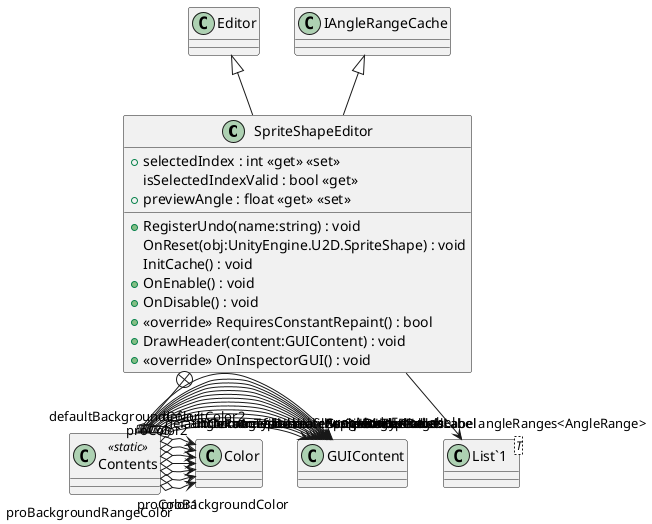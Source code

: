 @startuml
class SpriteShapeEditor {
    + selectedIndex : int <<get>> <<set>>
    isSelectedIndexValid : bool <<get>>
    + previewAngle : float <<get>> <<set>>
    + RegisterUndo(name:string) : void
    OnReset(obj:UnityEngine.U2D.SpriteShape) : void
    InitCache() : void
    + OnEnable() : void
    + OnDisable() : void
    + <<override>> RequiresConstantRepaint() : bool
    + DrawHeader(content:GUIContent) : void
    + <<override>> OnInspectorGUI() : void
}
class Contents <<static>> {
}
class "List`1"<T> {
}
Editor <|-- SpriteShapeEditor
IAngleRangeCache <|-- SpriteShapeEditor
SpriteShapeEditor --> "angleRanges<AngleRange>" "List`1"
SpriteShapeEditor +-- Contents
Contents o-> "fillTextureLabel" GUIContent
Contents o-> "fillScaleLabel" GUIContent
Contents o-> "useSpriteBorderLabel" GUIContent
Contents o-> "cornerTypeLabel" GUIContent
Contents o-> "controlPointsLabel" GUIContent
Contents o-> "fillLabel" GUIContent
Contents o-> "cornerLabel" GUIContent
Contents o-> "cornerListLabel" GUIContent
Contents o-> "cornerSpriteTypeLabel" GUIContent
Contents o-> "angleRangesLabel" GUIContent
Contents o-> "spritesLabel" GUIContent
Contents o-> "angleRangeLabel" GUIContent
Contents o-> "wrapModeErrorLabel" GUIContent
Contents o-> "createRangeButtonLabel" GUIContent
Contents o-> "proBackgroundColor" Color
Contents o-> "proBackgroundRangeColor" Color
Contents o-> "proColor1" Color
Contents o-> "proColor2" Color
Contents o-> "defaultColor1" Color
Contents o-> "defaultColor2" Color
Contents o-> "defaultBackgroundColor" Color
@enduml
